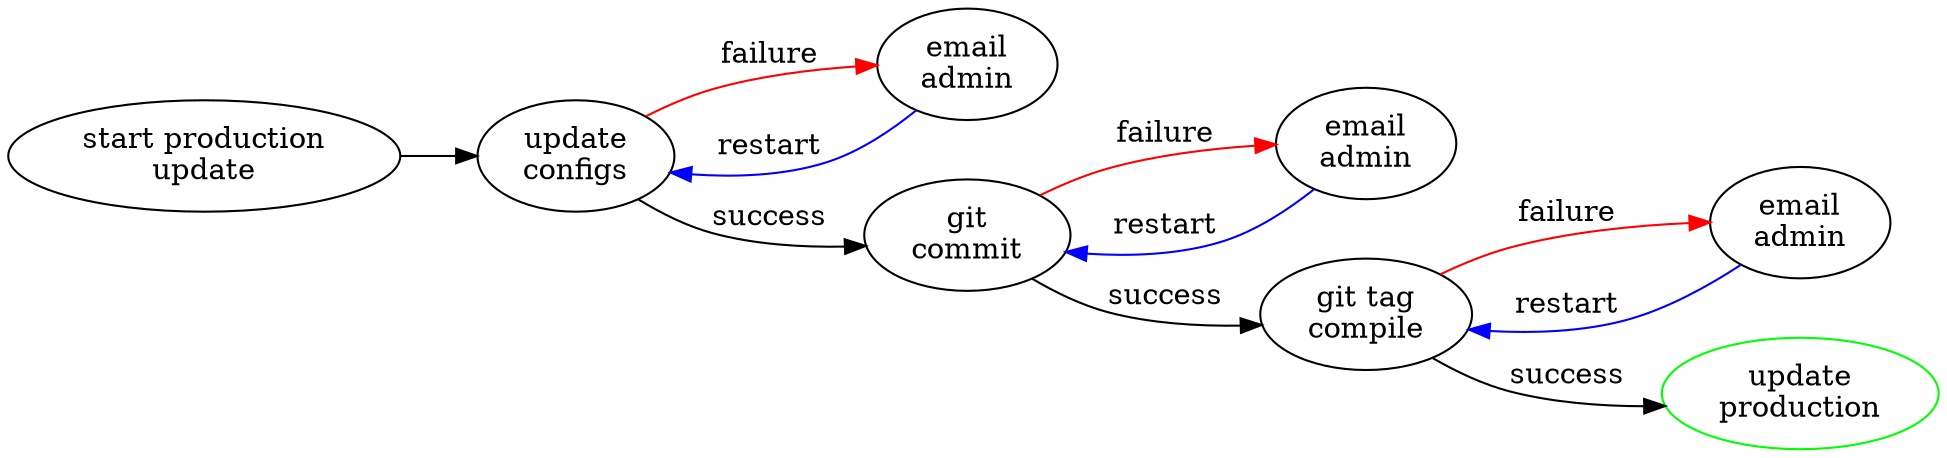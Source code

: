 digraph {
        rankdir=LR;

        init[label="start production\nupdate"];
        init->c;

        // subgraph action_0 {
        //         a[label="db\ncreation"];
        //         af[label="email\nadmin"];
        //         a->af[label="failure", color="red"];
        //         af->a[label="\nrestart", color="blue"];
        // }

        // subgraph action_1 {
        //         b[label="git\nbranch"];
        //         bf[label="email\nadmin"];
        //         b->bf[label="failure", color="red"];
        //         bf->b[label="\nrestart", color="blue"];
        // }

        subgraph action_2 {
                c[label="update\nconfigs"];
                cf[label="email\nadmin"];
                c->cf[label="failure", color="red"];
                cf->c[label="\nrestart", color="blue"];
        }

        subgraph action_3 {
                d[label="git\ncommit"]
                df[label="email\nadmin"]
                d->df[label="failure", color="red"]
                df->d[label="\nrestart", color="blue"]
        }

        subgraph action_4 {
                e[label="git tag\ncompile"];
                ef[label="email\nadmin"];
                e->ef[label="failure", color="red"];
                ef->e[label="\nrestart", color="blue"];
        }

        // a->b[label="success"];
        // b->c[label="success"];
        c->d[label="success"];
        d->e[label="success"];
        f[label="update\nproduction", color="green"];
        e->f[label="success"];
}